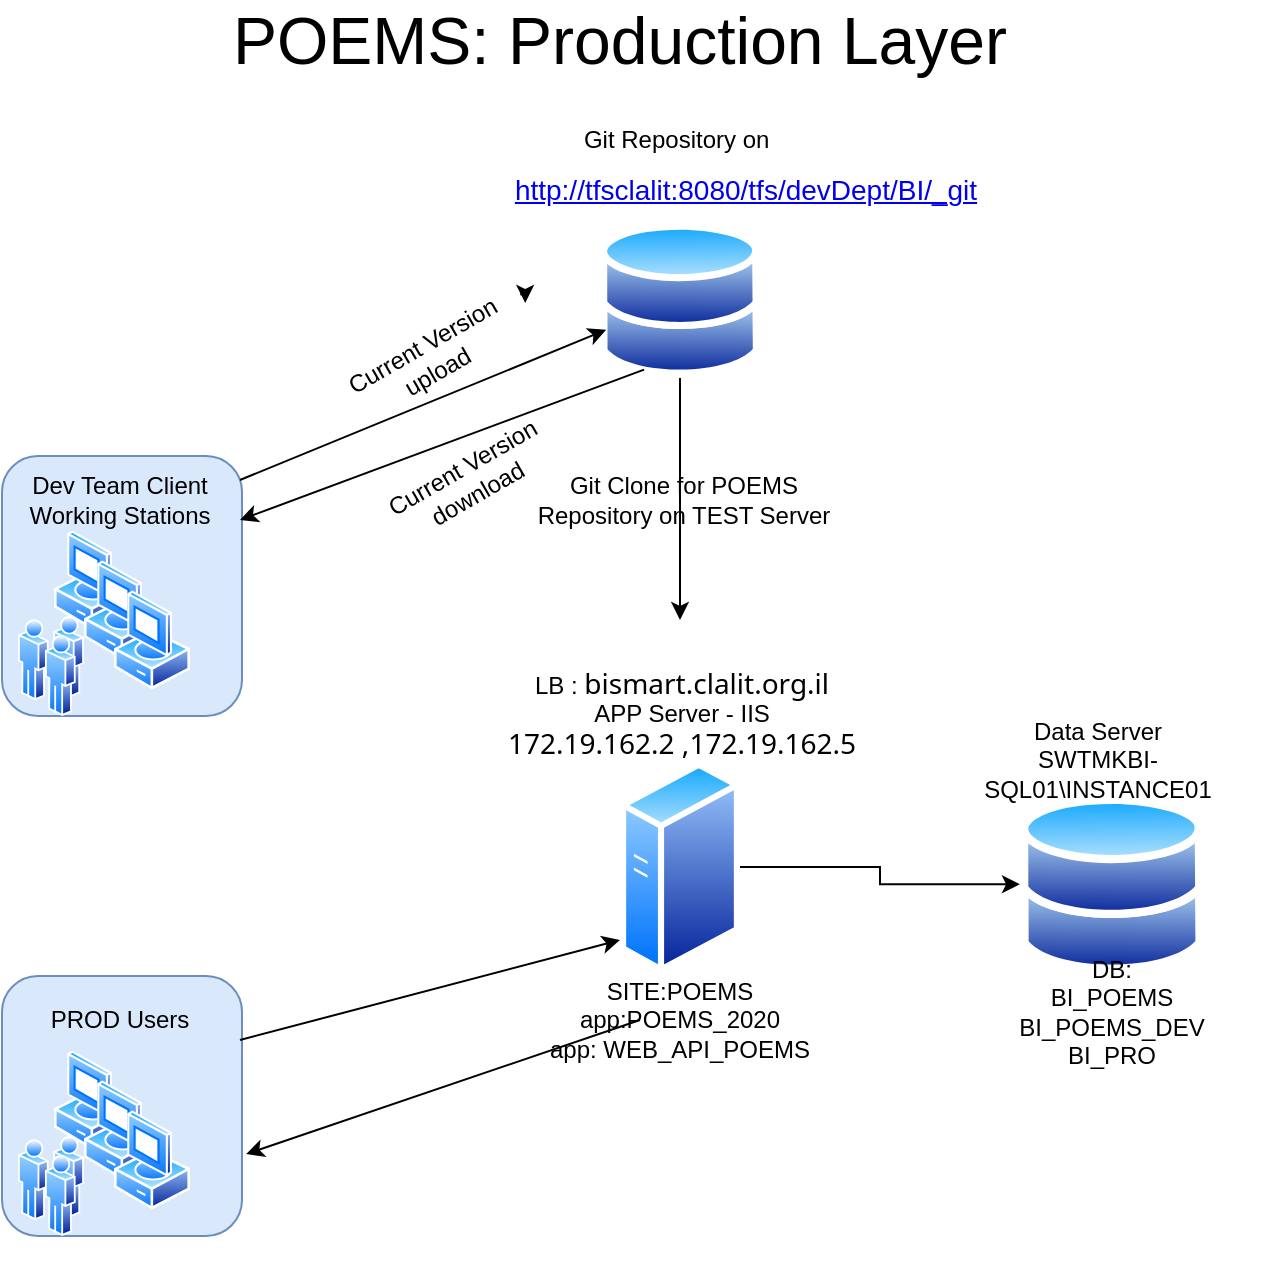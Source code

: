 <mxfile version="13.10.5" type="github">
  <diagram id="wv3CKyiRIyC83f-S4AsD" name="Page-1">
    <mxGraphModel dx="1182" dy="732" grid="1" gridSize="10" guides="1" tooltips="1" connect="1" arrows="1" fold="1" page="1" pageScale="1" pageWidth="827" pageHeight="1169" math="0" shadow="0">
      <root>
        <mxCell id="0" />
        <mxCell id="1" parent="0" />
        <mxCell id="tfwbzIui4DsDLy7v6CpH-1" value="" style="group" parent="1" vertex="1" connectable="0">
          <mxGeometry x="100" y="250" width="121" height="130" as="geometry" />
        </mxCell>
        <mxCell id="tfwbzIui4DsDLy7v6CpH-2" value="" style="group" parent="tfwbzIui4DsDLy7v6CpH-1" vertex="1" connectable="0">
          <mxGeometry x="27" y="25" width="94" height="105" as="geometry" />
        </mxCell>
        <mxCell id="tfwbzIui4DsDLy7v6CpH-3" value="" style="rounded=1;whiteSpace=wrap;html=1;fillColor=#dae8fc;strokeColor=#6c8ebf;" parent="tfwbzIui4DsDLy7v6CpH-2" vertex="1">
          <mxGeometry x="-26" y="-37" width="120" height="130" as="geometry" />
        </mxCell>
        <mxCell id="tfwbzIui4DsDLy7v6CpH-4" value="" style="aspect=fixed;perimeter=ellipsePerimeter;html=1;align=center;shadow=0;dashed=0;spacingTop=3;image;image=img/lib/active_directory/vista_client.svg;" parent="tfwbzIui4DsDLy7v6CpH-2" vertex="1">
          <mxGeometry width="38" height="50" as="geometry" />
        </mxCell>
        <mxCell id="tfwbzIui4DsDLy7v6CpH-5" value="" style="aspect=fixed;perimeter=ellipsePerimeter;html=1;align=center;shadow=0;dashed=0;spacingTop=3;image;image=img/lib/active_directory/vista_client.svg;" parent="tfwbzIui4DsDLy7v6CpH-2" vertex="1">
          <mxGeometry x="15" y="15" width="38" height="50" as="geometry" />
        </mxCell>
        <mxCell id="tfwbzIui4DsDLy7v6CpH-6" value="" style="aspect=fixed;perimeter=ellipsePerimeter;html=1;align=center;shadow=0;dashed=0;spacingTop=3;image;image=img/lib/active_directory/vista_client.svg;" parent="tfwbzIui4DsDLy7v6CpH-2" vertex="1">
          <mxGeometry x="30" y="30" width="38" height="50" as="geometry" />
        </mxCell>
        <mxCell id="tfwbzIui4DsDLy7v6CpH-7" value="" style="aspect=fixed;perimeter=ellipsePerimeter;html=1;align=center;shadow=0;dashed=0;spacingTop=3;image;image=img/lib/active_directory/users.svg;" parent="tfwbzIui4DsDLy7v6CpH-2" vertex="1">
          <mxGeometry x="-18" y="43" width="33" height="50" as="geometry" />
        </mxCell>
        <mxCell id="tfwbzIui4DsDLy7v6CpH-8" value="Dev Team Client Working Stations" style="text;html=1;strokeColor=none;fillColor=none;align=center;verticalAlign=middle;whiteSpace=wrap;rounded=0;" parent="tfwbzIui4DsDLy7v6CpH-1" vertex="1">
          <mxGeometry width="120" height="20" as="geometry" />
        </mxCell>
        <mxCell id="tfwbzIui4DsDLy7v6CpH-9" value="" style="aspect=fixed;perimeter=ellipsePerimeter;html=1;align=center;shadow=0;dashed=0;spacingTop=3;image;image=img/lib/active_directory/databases.svg;" parent="1" vertex="1">
          <mxGeometry x="400" y="120.6" width="80" height="78.4" as="geometry" />
        </mxCell>
        <mxCell id="tfwbzIui4DsDLy7v6CpH-10" value="Git Repository on&amp;nbsp;" style="text;html=1;strokeColor=none;fillColor=none;align=center;verticalAlign=middle;whiteSpace=wrap;rounded=0;" parent="1" vertex="1">
          <mxGeometry x="355" y="70" width="170" height="20" as="geometry" />
        </mxCell>
        <mxCell id="tfwbzIui4DsDLy7v6CpH-11" value="&lt;div style=&quot;box-sizing: border-box ; font-family: &amp;quot;segoe ui&amp;quot; , , &amp;quot;apple color emoji&amp;quot; , &amp;quot;segoe ui emoji&amp;quot; , sans-serif ; font-size: 14px&quot;&gt;&lt;a href=&quot;http://mkapp004:4800/Bonobo.Git.Server/Repository/&quot; title=&quot;http://mkapp004:4800/bonobo.git.server/repository/&quot;&gt;http://tfsclalit:8080/tfs/devDept/BI/_git&lt;/a&gt;&lt;br&gt;&lt;/div&gt;" style="text;html=1;strokeColor=none;fillColor=none;align=center;verticalAlign=middle;whiteSpace=wrap;rounded=0;" parent="1" vertex="1">
          <mxGeometry x="290" y="100" width="366" height="10" as="geometry" />
        </mxCell>
        <mxCell id="tfwbzIui4DsDLy7v6CpH-12" value="" style="endArrow=classic;html=1;exitX=1;exitY=0;exitDx=0;exitDy=0;" parent="1" source="tfwbzIui4DsDLy7v6CpH-8" target="tfwbzIui4DsDLy7v6CpH-9" edge="1">
          <mxGeometry width="50" height="50" relative="1" as="geometry">
            <mxPoint x="390" y="360" as="sourcePoint" />
            <mxPoint x="460" y="330" as="targetPoint" />
          </mxGeometry>
        </mxCell>
        <mxCell id="tfwbzIui4DsDLy7v6CpH-13" value="Current Version upload" style="text;html=1;strokeColor=none;fillColor=none;align=center;verticalAlign=middle;whiteSpace=wrap;rounded=0;rotation=-30;" parent="1" vertex="1">
          <mxGeometry x="260" y="179" width="110" height="20" as="geometry" />
        </mxCell>
        <mxCell id="tfwbzIui4DsDLy7v6CpH-14" style="edgeStyle=orthogonalEdgeStyle;rounded=0;orthogonalLoop=1;jettySize=auto;html=1;exitX=1;exitY=0.25;exitDx=0;exitDy=0;entryX=1;entryY=0.5;entryDx=0;entryDy=0;" parent="1" source="tfwbzIui4DsDLy7v6CpH-13" target="tfwbzIui4DsDLy7v6CpH-13" edge="1">
          <mxGeometry relative="1" as="geometry" />
        </mxCell>
        <mxCell id="tfwbzIui4DsDLy7v6CpH-15" value="" style="endArrow=classic;html=1;exitX=0.25;exitY=1;exitDx=0;exitDy=0;entryX=1;entryY=1;entryDx=0;entryDy=0;" parent="1" source="tfwbzIui4DsDLy7v6CpH-9" target="tfwbzIui4DsDLy7v6CpH-8" edge="1">
          <mxGeometry width="50" height="50" relative="1" as="geometry">
            <mxPoint x="390" y="350" as="sourcePoint" />
            <mxPoint x="440" y="300" as="targetPoint" />
          </mxGeometry>
        </mxCell>
        <mxCell id="tfwbzIui4DsDLy7v6CpH-16" value="Current Version download" style="text;html=1;strokeColor=none;fillColor=none;align=center;verticalAlign=middle;whiteSpace=wrap;rounded=0;rotation=-30;" parent="1" vertex="1">
          <mxGeometry x="280" y="240" width="110" height="20" as="geometry" />
        </mxCell>
        <mxCell id="tfwbzIui4DsDLy7v6CpH-17" style="edgeStyle=orthogonalEdgeStyle;rounded=0;orthogonalLoop=1;jettySize=auto;html=1;" parent="1" source="tfwbzIui4DsDLy7v6CpH-18" target="tfwbzIui4DsDLy7v6CpH-33" edge="1">
          <mxGeometry relative="1" as="geometry" />
        </mxCell>
        <mxCell id="tfwbzIui4DsDLy7v6CpH-18" value="" style="aspect=fixed;perimeter=ellipsePerimeter;html=1;align=center;shadow=0;dashed=0;spacingTop=3;image;image=img/lib/active_directory/generic_server.svg;" parent="1" vertex="1">
          <mxGeometry x="410" y="390" width="60" height="107.14" as="geometry" />
        </mxCell>
        <mxCell id="tfwbzIui4DsDLy7v6CpH-21" value="" style="group" parent="1" vertex="1" connectable="0">
          <mxGeometry x="100" y="510" width="121" height="130" as="geometry" />
        </mxCell>
        <mxCell id="tfwbzIui4DsDLy7v6CpH-22" value="" style="group" parent="tfwbzIui4DsDLy7v6CpH-21" vertex="1" connectable="0">
          <mxGeometry x="27" y="25" width="94" height="105" as="geometry" />
        </mxCell>
        <mxCell id="tfwbzIui4DsDLy7v6CpH-23" value="" style="rounded=1;whiteSpace=wrap;html=1;fillColor=#dae8fc;strokeColor=#6c8ebf;" parent="tfwbzIui4DsDLy7v6CpH-22" vertex="1">
          <mxGeometry x="-26" y="-37" width="120" height="130" as="geometry" />
        </mxCell>
        <mxCell id="tfwbzIui4DsDLy7v6CpH-24" value="" style="aspect=fixed;perimeter=ellipsePerimeter;html=1;align=center;shadow=0;dashed=0;spacingTop=3;image;image=img/lib/active_directory/vista_client.svg;" parent="tfwbzIui4DsDLy7v6CpH-22" vertex="1">
          <mxGeometry width="38" height="50" as="geometry" />
        </mxCell>
        <mxCell id="tfwbzIui4DsDLy7v6CpH-25" value="" style="aspect=fixed;perimeter=ellipsePerimeter;html=1;align=center;shadow=0;dashed=0;spacingTop=3;image;image=img/lib/active_directory/vista_client.svg;" parent="tfwbzIui4DsDLy7v6CpH-22" vertex="1">
          <mxGeometry x="15" y="15" width="38" height="50" as="geometry" />
        </mxCell>
        <mxCell id="tfwbzIui4DsDLy7v6CpH-26" value="" style="aspect=fixed;perimeter=ellipsePerimeter;html=1;align=center;shadow=0;dashed=0;spacingTop=3;image;image=img/lib/active_directory/vista_client.svg;" parent="tfwbzIui4DsDLy7v6CpH-22" vertex="1">
          <mxGeometry x="30" y="30" width="38" height="50" as="geometry" />
        </mxCell>
        <mxCell id="tfwbzIui4DsDLy7v6CpH-27" value="" style="aspect=fixed;perimeter=ellipsePerimeter;html=1;align=center;shadow=0;dashed=0;spacingTop=3;image;image=img/lib/active_directory/users.svg;" parent="tfwbzIui4DsDLy7v6CpH-22" vertex="1">
          <mxGeometry x="-18" y="43" width="33" height="50" as="geometry" />
        </mxCell>
        <mxCell id="tfwbzIui4DsDLy7v6CpH-28" value="PROD Users" style="text;html=1;strokeColor=none;fillColor=none;align=center;verticalAlign=middle;whiteSpace=wrap;rounded=0;" parent="tfwbzIui4DsDLy7v6CpH-21" vertex="1">
          <mxGeometry width="120" height="20" as="geometry" />
        </mxCell>
        <mxCell id="tfwbzIui4DsDLy7v6CpH-29" value="" style="endArrow=classic;html=1;exitX=1;exitY=1;exitDx=0;exitDy=0;" parent="1" source="tfwbzIui4DsDLy7v6CpH-28" edge="1">
          <mxGeometry width="50" height="50" relative="1" as="geometry">
            <mxPoint x="390" y="340" as="sourcePoint" />
            <mxPoint x="410" y="480" as="targetPoint" />
          </mxGeometry>
        </mxCell>
        <mxCell id="tfwbzIui4DsDLy7v6CpH-30" value="" style="endArrow=classic;html=1;entryX=1.017;entryY=0.685;entryDx=0;entryDy=0;entryPerimeter=0;" parent="1" target="tfwbzIui4DsDLy7v6CpH-23" edge="1">
          <mxGeometry width="50" height="50" relative="1" as="geometry">
            <mxPoint x="420" y="520" as="sourcePoint" />
            <mxPoint x="440" y="290" as="targetPoint" />
          </mxGeometry>
        </mxCell>
        <mxCell id="tfwbzIui4DsDLy7v6CpH-31" value="" style="endArrow=classic;html=1;" parent="1" source="tfwbzIui4DsDLy7v6CpH-9" edge="1">
          <mxGeometry width="50" height="50" relative="1" as="geometry">
            <mxPoint x="390" y="340" as="sourcePoint" />
            <mxPoint x="440" y="320" as="targetPoint" />
          </mxGeometry>
        </mxCell>
        <mxCell id="tfwbzIui4DsDLy7v6CpH-32" value="Git Clone for POEMS Repository on TEST Server" style="text;html=1;strokeColor=none;fillColor=none;align=center;verticalAlign=middle;whiteSpace=wrap;rounded=0;" parent="1" vertex="1">
          <mxGeometry x="357" y="250" width="170" height="20" as="geometry" />
        </mxCell>
        <mxCell id="tfwbzIui4DsDLy7v6CpH-33" value="" style="aspect=fixed;perimeter=ellipsePerimeter;html=1;align=center;shadow=0;dashed=0;spacingTop=3;image;image=img/lib/active_directory/databases.svg;" parent="1" vertex="1">
          <mxGeometry x="610" y="407.14" width="91.84" height="90" as="geometry" />
        </mxCell>
        <mxCell id="tfwbzIui4DsDLy7v6CpH-34" value="Data Server&lt;br&gt;SWTMKBI-SQL01\INSTANCE01" style="text;html=1;strokeColor=none;fillColor=none;align=center;verticalAlign=middle;whiteSpace=wrap;rounded=0;" parent="1" vertex="1">
          <mxGeometry x="564" y="380" width="170" height="20" as="geometry" />
        </mxCell>
        <mxCell id="tfwbzIui4DsDLy7v6CpH-35" value="DB:&lt;br&gt;BI_POEMS&lt;br&gt;BI_POEMS_DEV&lt;br&gt;BI_PRO" style="text;html=1;strokeColor=none;fillColor=none;align=center;verticalAlign=middle;whiteSpace=wrap;rounded=0;" parent="1" vertex="1">
          <mxGeometry x="570.92" y="506.14" width="170" height="20" as="geometry" />
        </mxCell>
        <mxCell id="tfwbzIui4DsDLy7v6CpH-36" value="POEMS: Production Layer" style="text;html=1;strokeColor=none;fillColor=none;align=center;verticalAlign=middle;whiteSpace=wrap;rounded=0;fontSize=33;" parent="1" vertex="1">
          <mxGeometry x="130" y="20" width="560" height="20" as="geometry" />
        </mxCell>
        <mxCell id="uGiK282H44FCbDFAIiqm-1" value="LB :&amp;nbsp;&lt;span style=&quot;font-size: 10.5pt ; line-height: 107% ; font-family: &amp;#34;segoe ui&amp;#34; , sans-serif&quot;&gt;bismart.clalit.org.il&lt;/span&gt;&lt;br&gt;APP Server - IIS&lt;br&gt;&lt;span style=&quot;font-size: 10.5pt ; line-height: 107% ; font-family: &amp;#34;segoe ui&amp;#34; , sans-serif&quot;&gt;172.19.162.2 ,&lt;/span&gt;&lt;span style=&quot;font-size: 10.5pt ; line-height: 107% ; font-family: &amp;#34;segoe ui&amp;#34; , sans-serif&quot;&gt;172.19.162.5&lt;/span&gt;" style="text;html=1;strokeColor=none;fillColor=none;align=center;verticalAlign=middle;whiteSpace=wrap;rounded=0;" vertex="1" parent="1">
          <mxGeometry x="346" y="357" width="190" height="20" as="geometry" />
        </mxCell>
        <mxCell id="uGiK282H44FCbDFAIiqm-3" value="SITE:POEMS&lt;br&gt;app:POEMS_2020&lt;br&gt;app: WEB_API_POEMS" style="text;html=1;strokeColor=none;fillColor=none;align=center;verticalAlign=middle;whiteSpace=wrap;rounded=0;" vertex="1" parent="1">
          <mxGeometry x="355" y="510" width="170" height="20" as="geometry" />
        </mxCell>
      </root>
    </mxGraphModel>
  </diagram>
</mxfile>
